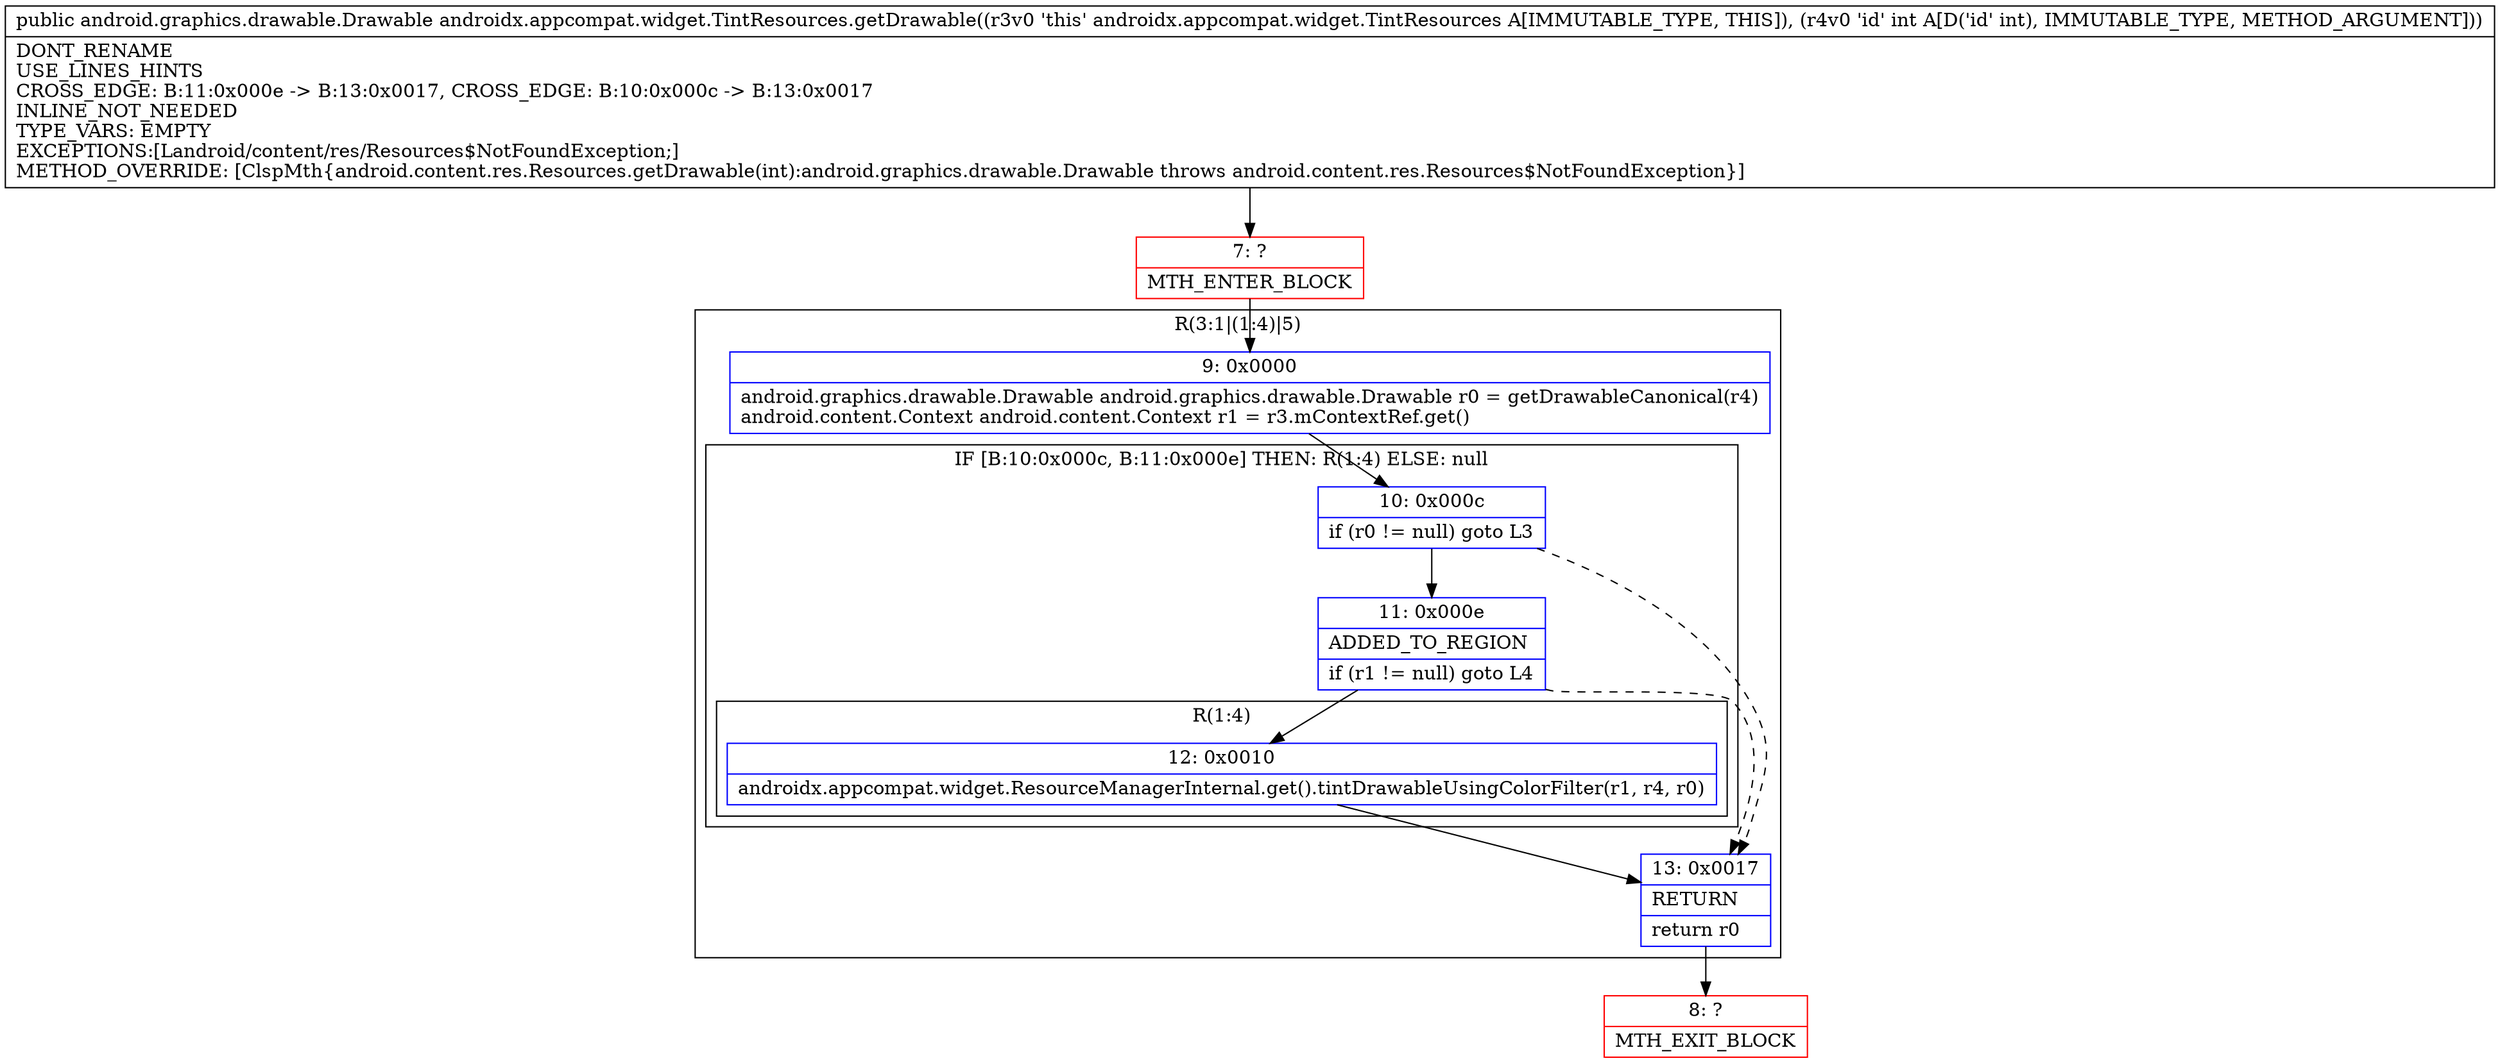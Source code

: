 digraph "CFG forandroidx.appcompat.widget.TintResources.getDrawable(I)Landroid\/graphics\/drawable\/Drawable;" {
subgraph cluster_Region_356550675 {
label = "R(3:1|(1:4)|5)";
node [shape=record,color=blue];
Node_9 [shape=record,label="{9\:\ 0x0000|android.graphics.drawable.Drawable android.graphics.drawable.Drawable r0 = getDrawableCanonical(r4)\landroid.content.Context android.content.Context r1 = r3.mContextRef.get()\l}"];
subgraph cluster_IfRegion_2076924488 {
label = "IF [B:10:0x000c, B:11:0x000e] THEN: R(1:4) ELSE: null";
node [shape=record,color=blue];
Node_10 [shape=record,label="{10\:\ 0x000c|if (r0 != null) goto L3\l}"];
Node_11 [shape=record,label="{11\:\ 0x000e|ADDED_TO_REGION\l|if (r1 != null) goto L4\l}"];
subgraph cluster_Region_1537450314 {
label = "R(1:4)";
node [shape=record,color=blue];
Node_12 [shape=record,label="{12\:\ 0x0010|androidx.appcompat.widget.ResourceManagerInternal.get().tintDrawableUsingColorFilter(r1, r4, r0)\l}"];
}
}
Node_13 [shape=record,label="{13\:\ 0x0017|RETURN\l|return r0\l}"];
}
Node_7 [shape=record,color=red,label="{7\:\ ?|MTH_ENTER_BLOCK\l}"];
Node_8 [shape=record,color=red,label="{8\:\ ?|MTH_EXIT_BLOCK\l}"];
MethodNode[shape=record,label="{public android.graphics.drawable.Drawable androidx.appcompat.widget.TintResources.getDrawable((r3v0 'this' androidx.appcompat.widget.TintResources A[IMMUTABLE_TYPE, THIS]), (r4v0 'id' int A[D('id' int), IMMUTABLE_TYPE, METHOD_ARGUMENT]))  | DONT_RENAME\lUSE_LINES_HINTS\lCROSS_EDGE: B:11:0x000e \-\> B:13:0x0017, CROSS_EDGE: B:10:0x000c \-\> B:13:0x0017\lINLINE_NOT_NEEDED\lTYPE_VARS: EMPTY\lEXCEPTIONS:[Landroid\/content\/res\/Resources$NotFoundException;]\lMETHOD_OVERRIDE: [ClspMth\{android.content.res.Resources.getDrawable(int):android.graphics.drawable.Drawable throws android.content.res.Resources$NotFoundException\}]\l}"];
MethodNode -> Node_7;Node_9 -> Node_10;
Node_10 -> Node_11;
Node_10 -> Node_13[style=dashed];
Node_11 -> Node_12;
Node_11 -> Node_13[style=dashed];
Node_12 -> Node_13;
Node_13 -> Node_8;
Node_7 -> Node_9;
}

